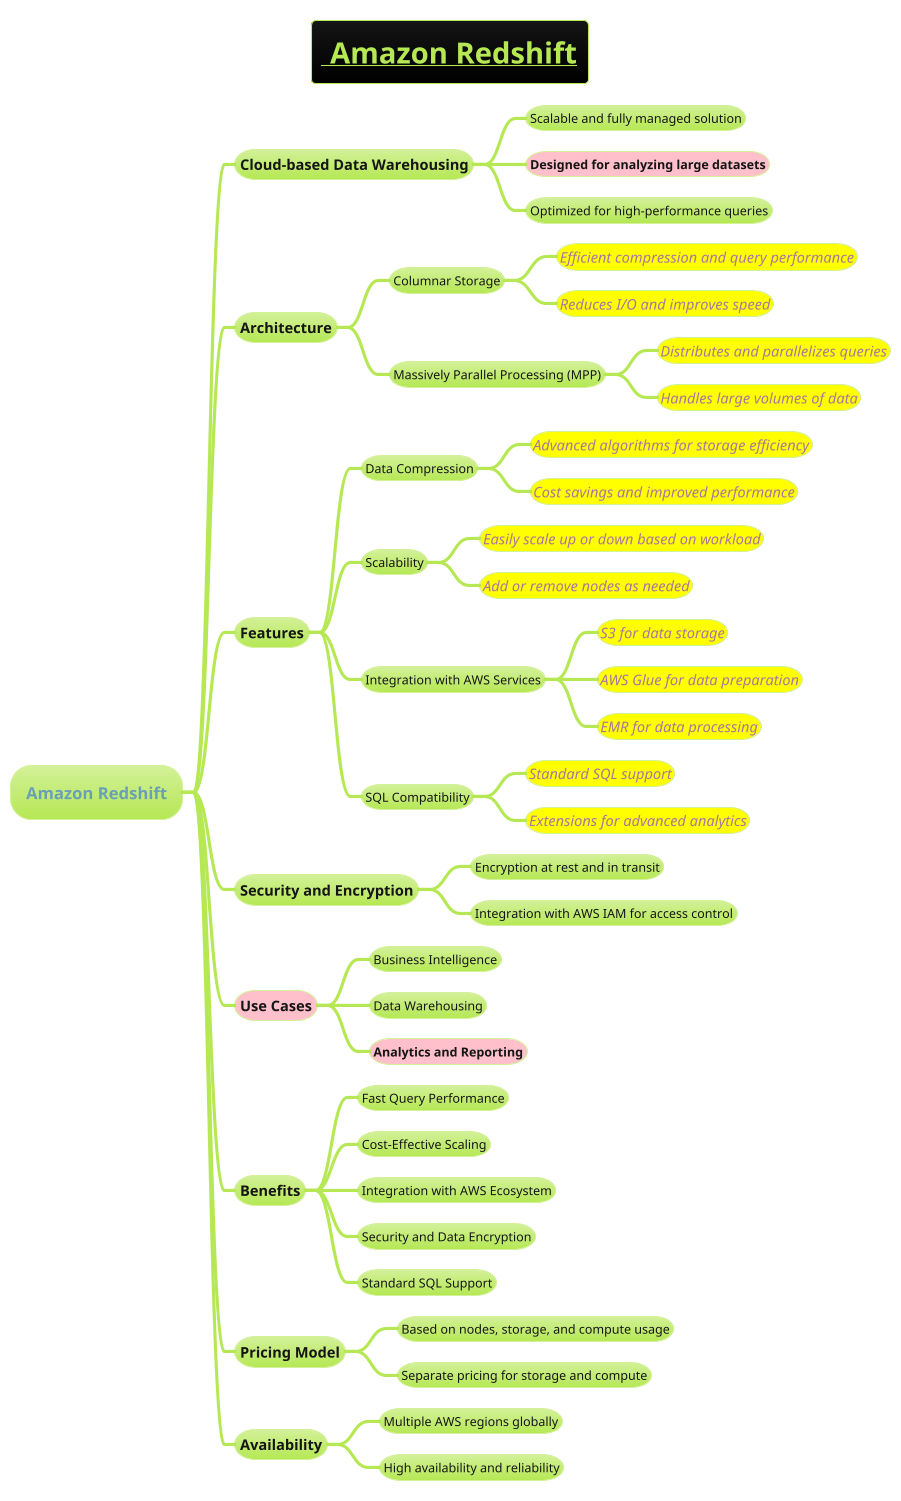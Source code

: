 @startmindmap

title =__ Amazon Redshift__
!theme hacker

* Amazon Redshift
** Cloud-based Data Warehousing
*** Scalable and fully managed solution
***[#pink] **Designed for analyzing large datasets**
*** Optimized for high-performance queries
** Architecture
*** Columnar Storage
****[#yellow] ====<size:14>Efficient compression and query performance
****[#yellow] ====<size:14>Reduces I/O and improves speed
*** Massively Parallel Processing (MPP)
****[#yellow] ====<size:14>Distributes and parallelizes queries
****[#yellow] ====<size:14>Handles large volumes of data
** Features
*** Data Compression
****[#yellow] ====<size:14>Advanced algorithms for storage efficiency
****[#yellow] ====<size:14>Cost savings and improved performance
*** Scalability
****[#yellow] ====<size:14>Easily scale up or down based on workload
****[#yellow] ====<size:14>Add or remove nodes as needed
*** Integration with AWS Services
****[#yellow] ====<size:14>S3 for data storage
****[#yellow] ====<size:14>AWS Glue for data preparation
****[#yellow] ====<size:14>EMR for data processing
*** SQL Compatibility
****[#yellow] ====<size:14>Standard SQL support
****[#yellow] ====<size:14>Extensions for advanced analytics
** Security and Encryption
*** Encryption at rest and in transit
*** Integration with AWS IAM for access control
**[#pink] Use Cases
*** Business Intelligence
*** Data Warehousing
***[#pink] **Analytics and Reporting**
** Benefits
*** Fast Query Performance
*** Cost-Effective Scaling
*** Integration with AWS Ecosystem
*** Security and Data Encryption
*** Standard SQL Support
** Pricing Model
*** Based on nodes, storage, and compute usage
*** Separate pricing for storage and compute
** Availability
*** Multiple AWS regions globally
*** High availability and reliability

@endmindmap
